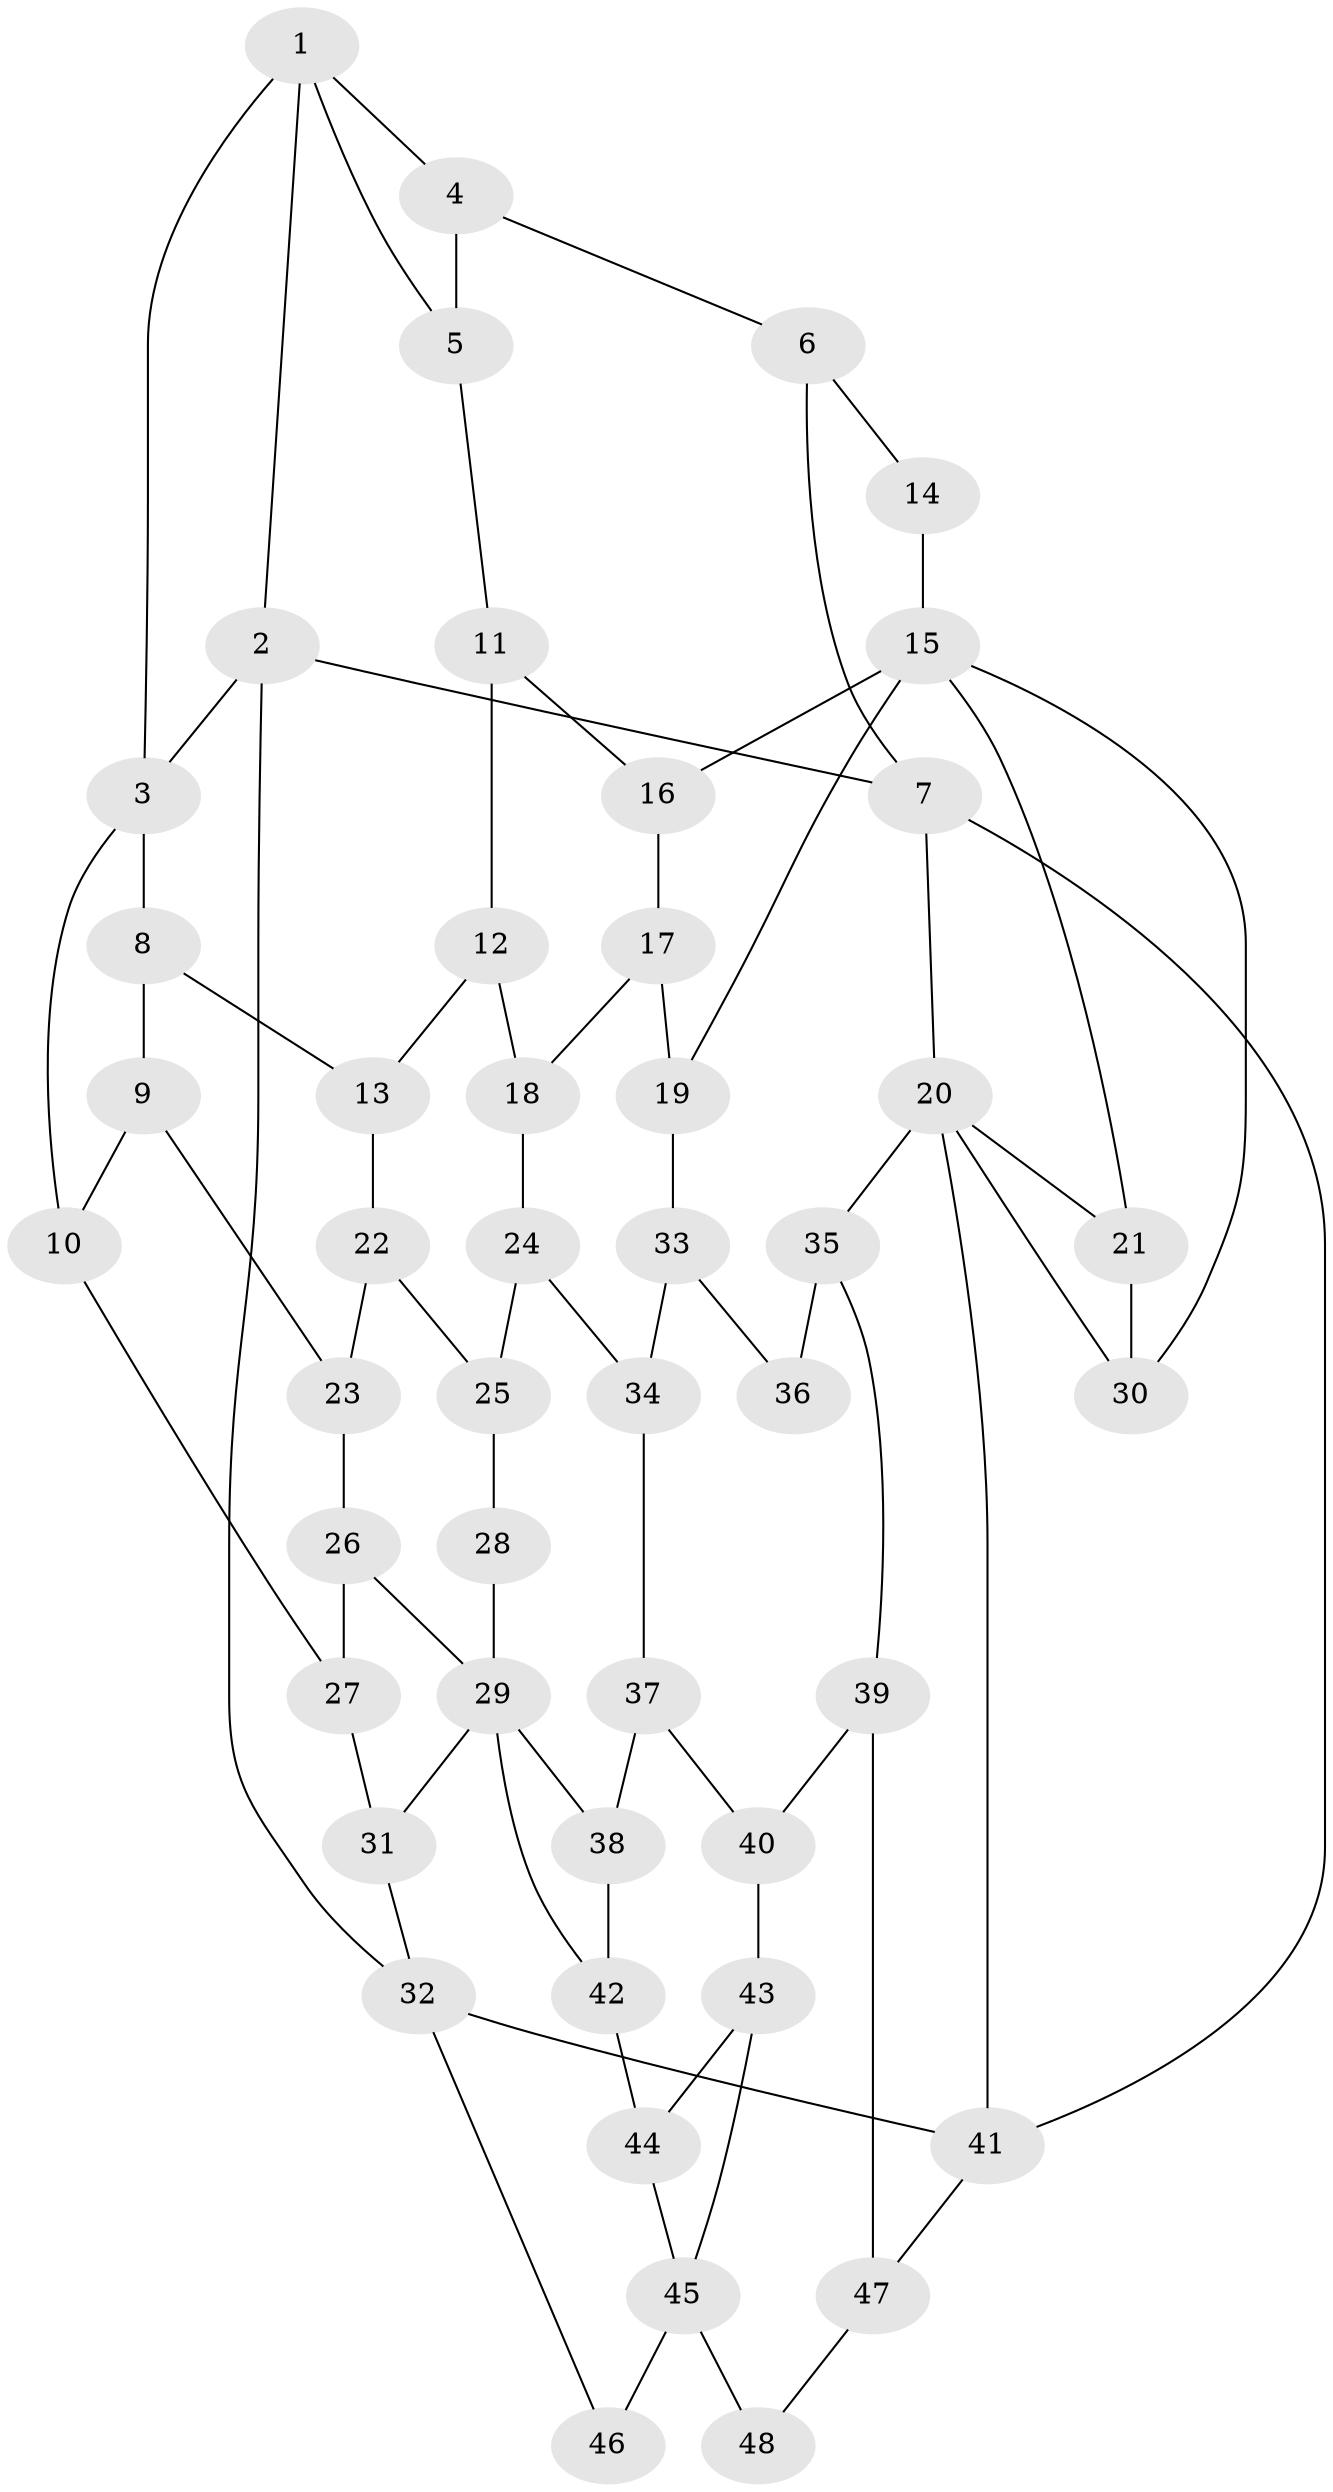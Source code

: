// original degree distribution, {3: 0.030303030303030304, 4: 0.25757575757575757, 6: 0.22727272727272727, 5: 0.48484848484848486}
// Generated by graph-tools (version 1.1) at 2025/54/03/04/25 22:54:30]
// undirected, 48 vertices, 76 edges
graph export_dot {
  node [color=gray90,style=filled];
  1;
  2;
  3;
  4;
  5;
  6;
  7;
  8;
  9;
  10;
  11;
  12;
  13;
  14;
  15;
  16;
  17;
  18;
  19;
  20;
  21;
  22;
  23;
  24;
  25;
  26;
  27;
  28;
  29;
  30;
  31;
  32;
  33;
  34;
  35;
  36;
  37;
  38;
  39;
  40;
  41;
  42;
  43;
  44;
  45;
  46;
  47;
  48;
  1 -- 2 [weight=1.0];
  1 -- 3 [weight=1.0];
  1 -- 4 [weight=1.0];
  1 -- 5 [weight=1.0];
  2 -- 3 [weight=1.0];
  2 -- 7 [weight=1.0];
  2 -- 32 [weight=1.0];
  3 -- 8 [weight=1.0];
  3 -- 10 [weight=1.0];
  4 -- 5 [weight=1.0];
  4 -- 6 [weight=1.0];
  5 -- 11 [weight=1.0];
  6 -- 7 [weight=1.0];
  6 -- 14 [weight=1.0];
  7 -- 20 [weight=1.0];
  7 -- 41 [weight=1.0];
  8 -- 9 [weight=1.0];
  8 -- 13 [weight=1.0];
  9 -- 10 [weight=1.0];
  9 -- 23 [weight=1.0];
  10 -- 27 [weight=1.0];
  11 -- 12 [weight=1.0];
  11 -- 16 [weight=1.0];
  12 -- 13 [weight=1.0];
  12 -- 18 [weight=1.0];
  13 -- 22 [weight=1.0];
  14 -- 15 [weight=2.0];
  15 -- 16 [weight=1.0];
  15 -- 19 [weight=1.0];
  15 -- 21 [weight=1.0];
  15 -- 30 [weight=1.0];
  16 -- 17 [weight=1.0];
  17 -- 18 [weight=1.0];
  17 -- 19 [weight=1.0];
  18 -- 24 [weight=1.0];
  19 -- 33 [weight=1.0];
  20 -- 21 [weight=1.0];
  20 -- 30 [weight=1.0];
  20 -- 35 [weight=2.0];
  20 -- 41 [weight=1.0];
  21 -- 30 [weight=1.0];
  22 -- 23 [weight=1.0];
  22 -- 25 [weight=1.0];
  23 -- 26 [weight=1.0];
  24 -- 25 [weight=1.0];
  24 -- 34 [weight=1.0];
  25 -- 28 [weight=1.0];
  26 -- 27 [weight=1.0];
  26 -- 29 [weight=1.0];
  27 -- 31 [weight=1.0];
  28 -- 29 [weight=2.0];
  29 -- 31 [weight=1.0];
  29 -- 38 [weight=1.0];
  29 -- 42 [weight=1.0];
  31 -- 32 [weight=1.0];
  32 -- 41 [weight=1.0];
  32 -- 46 [weight=1.0];
  33 -- 34 [weight=1.0];
  33 -- 36 [weight=1.0];
  34 -- 37 [weight=1.0];
  35 -- 36 [weight=2.0];
  35 -- 39 [weight=1.0];
  37 -- 38 [weight=1.0];
  37 -- 40 [weight=1.0];
  38 -- 42 [weight=1.0];
  39 -- 40 [weight=1.0];
  39 -- 47 [weight=1.0];
  40 -- 43 [weight=1.0];
  41 -- 47 [weight=1.0];
  42 -- 44 [weight=1.0];
  43 -- 44 [weight=1.0];
  43 -- 45 [weight=1.0];
  44 -- 45 [weight=1.0];
  45 -- 46 [weight=2.0];
  45 -- 48 [weight=2.0];
  47 -- 48 [weight=1.0];
}

